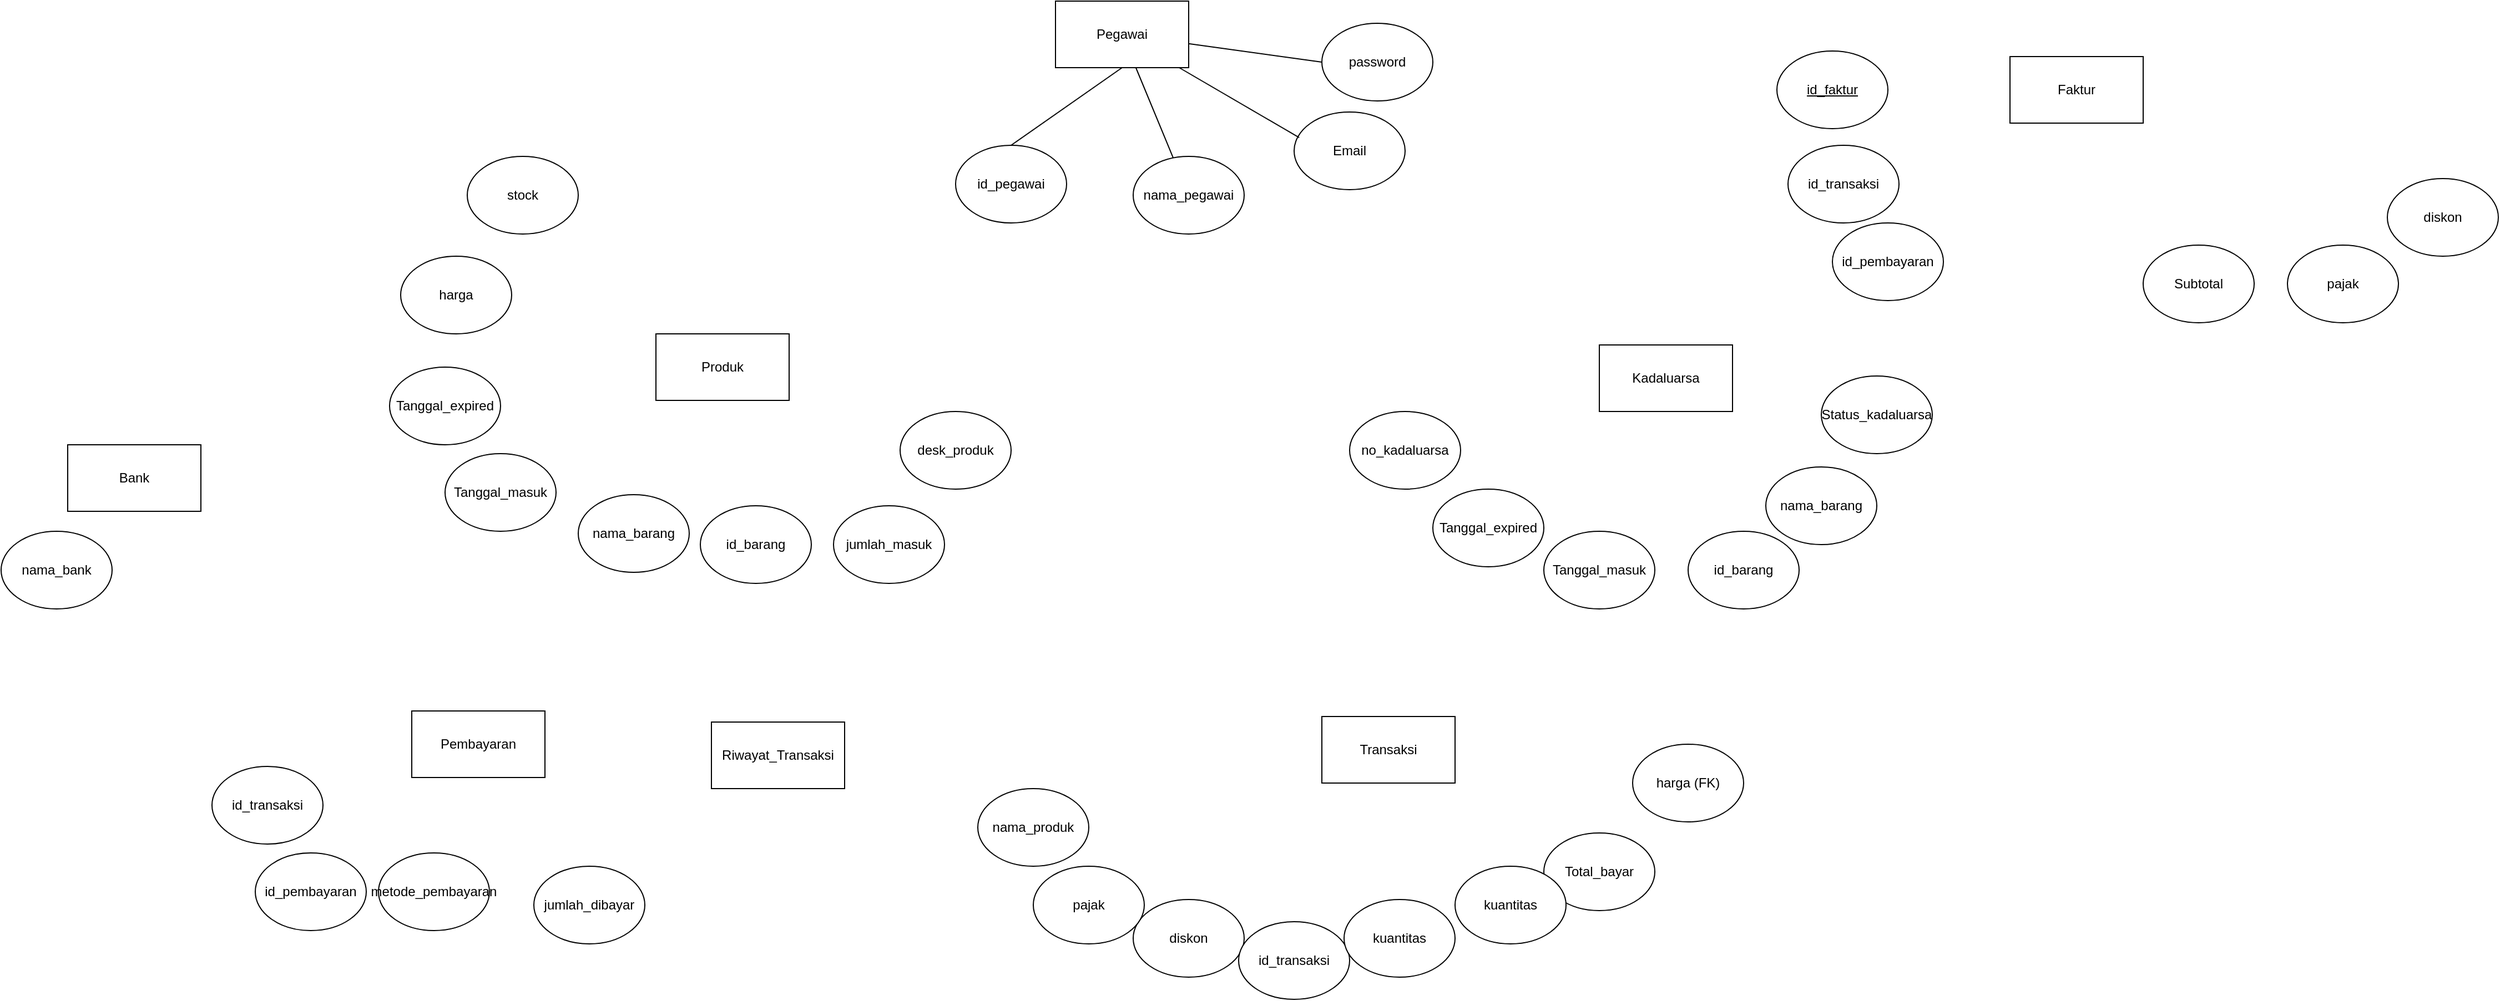 <mxfile version="26.2.3">
  <diagram id="R2lEEEUBdFMjLlhIrx00" name="Page-1">
    <mxGraphModel dx="3833" dy="1629" grid="1" gridSize="10" guides="1" tooltips="1" connect="1" arrows="1" fold="1" page="1" pageScale="1" pageWidth="850" pageHeight="1100" math="0" shadow="0" extFonts="Permanent Marker^https://fonts.googleapis.com/css?family=Permanent+Marker">
      <root>
        <mxCell id="0" />
        <mxCell id="1" parent="0" />
        <mxCell id="TFdZS5BLXt-s6McbEry0-15" style="rounded=0;orthogonalLoop=1;jettySize=auto;html=1;exitX=0.5;exitY=1;exitDx=0;exitDy=0;entryX=0.5;entryY=0;entryDx=0;entryDy=0;endArrow=none;startFill=0;" edge="1" parent="1" source="TFdZS5BLXt-s6McbEry0-1" target="TFdZS5BLXt-s6McbEry0-10">
          <mxGeometry relative="1" as="geometry" />
        </mxCell>
        <mxCell id="TFdZS5BLXt-s6McbEry0-16" style="rounded=0;orthogonalLoop=1;jettySize=auto;html=1;endArrow=none;startFill=0;" edge="1" parent="1" source="TFdZS5BLXt-s6McbEry0-1" target="TFdZS5BLXt-s6McbEry0-9">
          <mxGeometry relative="1" as="geometry" />
        </mxCell>
        <mxCell id="TFdZS5BLXt-s6McbEry0-17" style="rounded=0;orthogonalLoop=1;jettySize=auto;html=1;entryX=0;entryY=0.5;entryDx=0;entryDy=0;endArrow=none;startFill=0;" edge="1" parent="1" source="TFdZS5BLXt-s6McbEry0-1" target="TFdZS5BLXt-s6McbEry0-12">
          <mxGeometry relative="1" as="geometry" />
        </mxCell>
        <mxCell id="TFdZS5BLXt-s6McbEry0-1" value="Pegawai" style="rounded=0;whiteSpace=wrap;html=1;" vertex="1" parent="1">
          <mxGeometry x="180" y="10" width="120" height="60" as="geometry" />
        </mxCell>
        <mxCell id="TFdZS5BLXt-s6McbEry0-4" value="Kadaluarsa" style="rounded=0;whiteSpace=wrap;html=1;" vertex="1" parent="1">
          <mxGeometry x="670" y="320" width="120" height="60" as="geometry" />
        </mxCell>
        <mxCell id="TFdZS5BLXt-s6McbEry0-5" value="Transaksi" style="rounded=0;whiteSpace=wrap;html=1;" vertex="1" parent="1">
          <mxGeometry x="420" y="655" width="120" height="60" as="geometry" />
        </mxCell>
        <mxCell id="TFdZS5BLXt-s6McbEry0-6" value="Produk" style="rounded=0;whiteSpace=wrap;html=1;" vertex="1" parent="1">
          <mxGeometry x="-180" y="310" width="120" height="60" as="geometry" />
        </mxCell>
        <mxCell id="TFdZS5BLXt-s6McbEry0-8" value="Riwayat_Transaksi" style="rounded=0;whiteSpace=wrap;html=1;" vertex="1" parent="1">
          <mxGeometry x="-130" y="660" width="120" height="60" as="geometry" />
        </mxCell>
        <mxCell id="TFdZS5BLXt-s6McbEry0-9" value="nama_pegawai" style="ellipse;whiteSpace=wrap;html=1;" vertex="1" parent="1">
          <mxGeometry x="250" y="150" width="100" height="70" as="geometry" />
        </mxCell>
        <mxCell id="TFdZS5BLXt-s6McbEry0-10" value="id_pegawai" style="ellipse;whiteSpace=wrap;html=1;" vertex="1" parent="1">
          <mxGeometry x="90" y="140" width="100" height="70" as="geometry" />
        </mxCell>
        <mxCell id="TFdZS5BLXt-s6McbEry0-11" value="Email" style="ellipse;whiteSpace=wrap;html=1;" vertex="1" parent="1">
          <mxGeometry x="395" y="110" width="100" height="70" as="geometry" />
        </mxCell>
        <mxCell id="TFdZS5BLXt-s6McbEry0-12" value="password" style="ellipse;whiteSpace=wrap;html=1;" vertex="1" parent="1">
          <mxGeometry x="420" y="30" width="100" height="70" as="geometry" />
        </mxCell>
        <mxCell id="TFdZS5BLXt-s6McbEry0-13" value="Faktur" style="rounded=0;whiteSpace=wrap;html=1;" vertex="1" parent="1">
          <mxGeometry x="1040" y="60" width="120" height="60" as="geometry" />
        </mxCell>
        <mxCell id="TFdZS5BLXt-s6McbEry0-19" style="rounded=0;orthogonalLoop=1;jettySize=auto;html=1;entryX=0.046;entryY=0.329;entryDx=0;entryDy=0;entryPerimeter=0;endArrow=none;startFill=0;" edge="1" parent="1" source="TFdZS5BLXt-s6McbEry0-1" target="TFdZS5BLXt-s6McbEry0-11">
          <mxGeometry relative="1" as="geometry" />
        </mxCell>
        <mxCell id="TFdZS5BLXt-s6McbEry0-21" value="id_transaksi" style="ellipse;whiteSpace=wrap;html=1;" vertex="1" parent="1">
          <mxGeometry x="840" y="140" width="100" height="70" as="geometry" />
        </mxCell>
        <mxCell id="TFdZS5BLXt-s6McbEry0-22" value="nama_produk" style="ellipse;whiteSpace=wrap;html=1;" vertex="1" parent="1">
          <mxGeometry x="110" y="720" width="100" height="70" as="geometry" />
        </mxCell>
        <mxCell id="TFdZS5BLXt-s6McbEry0-24" value="id_barang" style="ellipse;whiteSpace=wrap;html=1;" vertex="1" parent="1">
          <mxGeometry x="-140" y="465" width="100" height="70" as="geometry" />
        </mxCell>
        <mxCell id="TFdZS5BLXt-s6McbEry0-31" value="diskon" style="ellipse;whiteSpace=wrap;html=1;" vertex="1" parent="1">
          <mxGeometry x="250" y="820" width="100" height="70" as="geometry" />
        </mxCell>
        <mxCell id="TFdZS5BLXt-s6McbEry0-32" value="pajak" style="ellipse;whiteSpace=wrap;html=1;" vertex="1" parent="1">
          <mxGeometry x="160" y="790" width="100" height="70" as="geometry" />
        </mxCell>
        <mxCell id="TFdZS5BLXt-s6McbEry0-33" value="id_transaksi" style="ellipse;whiteSpace=wrap;html=1;" vertex="1" parent="1">
          <mxGeometry x="345" y="840" width="100" height="70" as="geometry" />
        </mxCell>
        <mxCell id="TFdZS5BLXt-s6McbEry0-34" value="Total_bayar" style="ellipse;whiteSpace=wrap;html=1;" vertex="1" parent="1">
          <mxGeometry x="620" y="760" width="100" height="70" as="geometry" />
        </mxCell>
        <mxCell id="TFdZS5BLXt-s6McbEry0-36" value="nama_barang" style="ellipse;whiteSpace=wrap;html=1;" vertex="1" parent="1">
          <mxGeometry x="-250" y="455" width="100" height="70" as="geometry" />
        </mxCell>
        <mxCell id="TFdZS5BLXt-s6McbEry0-37" value="jumlah_masuk" style="ellipse;whiteSpace=wrap;html=1;" vertex="1" parent="1">
          <mxGeometry x="-20" y="465" width="100" height="70" as="geometry" />
        </mxCell>
        <mxCell id="TFdZS5BLXt-s6McbEry0-38" value="Tanggal_masuk" style="ellipse;whiteSpace=wrap;html=1;" vertex="1" parent="1">
          <mxGeometry x="-370" y="418" width="100" height="70" as="geometry" />
        </mxCell>
        <mxCell id="TFdZS5BLXt-s6McbEry0-42" value="kuantitas" style="ellipse;whiteSpace=wrap;html=1;" vertex="1" parent="1">
          <mxGeometry x="440" y="820" width="100" height="70" as="geometry" />
        </mxCell>
        <mxCell id="TFdZS5BLXt-s6McbEry0-43" value="Tanggal_expired" style="ellipse;whiteSpace=wrap;html=1;" vertex="1" parent="1">
          <mxGeometry x="-420" y="340" width="100" height="70" as="geometry" />
        </mxCell>
        <mxCell id="TFdZS5BLXt-s6McbEry0-44" value="desk_produk" style="ellipse;whiteSpace=wrap;html=1;" vertex="1" parent="1">
          <mxGeometry x="40" y="380" width="100" height="70" as="geometry" />
        </mxCell>
        <mxCell id="TFdZS5BLXt-s6McbEry0-45" value="harga" style="ellipse;whiteSpace=wrap;html=1;" vertex="1" parent="1">
          <mxGeometry x="-410" y="240" width="100" height="70" as="geometry" />
        </mxCell>
        <mxCell id="TFdZS5BLXt-s6McbEry0-46" value="stock" style="ellipse;whiteSpace=wrap;html=1;" vertex="1" parent="1">
          <mxGeometry x="-350" y="150" width="100" height="70" as="geometry" />
        </mxCell>
        <mxCell id="TFdZS5BLXt-s6McbEry0-48" value="kuantitas" style="ellipse;whiteSpace=wrap;html=1;" vertex="1" parent="1">
          <mxGeometry x="540" y="790" width="100" height="70" as="geometry" />
        </mxCell>
        <mxCell id="TFdZS5BLXt-s6McbEry0-49" value="harga (FK)" style="ellipse;whiteSpace=wrap;html=1;" vertex="1" parent="1">
          <mxGeometry x="700" y="680" width="100" height="70" as="geometry" />
        </mxCell>
        <mxCell id="TFdZS5BLXt-s6McbEry0-51" value="Pembayaran" style="rounded=0;whiteSpace=wrap;html=1;" vertex="1" parent="1">
          <mxGeometry x="-400" y="650" width="120" height="60" as="geometry" />
        </mxCell>
        <mxCell id="TFdZS5BLXt-s6McbEry0-52" value="id_pembayaran" style="ellipse;whiteSpace=wrap;html=1;" vertex="1" parent="1">
          <mxGeometry x="-541" y="778" width="100" height="70" as="geometry" />
        </mxCell>
        <mxCell id="TFdZS5BLXt-s6McbEry0-53" value="metode_pembayaran" style="ellipse;whiteSpace=wrap;html=1;" vertex="1" parent="1">
          <mxGeometry x="-430" y="778" width="100" height="70" as="geometry" />
        </mxCell>
        <mxCell id="TFdZS5BLXt-s6McbEry0-55" value="id_transaksi" style="ellipse;whiteSpace=wrap;html=1;" vertex="1" parent="1">
          <mxGeometry x="-580" y="700" width="100" height="70" as="geometry" />
        </mxCell>
        <mxCell id="TFdZS5BLXt-s6McbEry0-57" value="nama_bank" style="ellipse;whiteSpace=wrap;html=1;" vertex="1" parent="1">
          <mxGeometry x="-770" y="488" width="100" height="70" as="geometry" />
        </mxCell>
        <mxCell id="TFdZS5BLXt-s6McbEry0-58" value="jumlah_dibayar" style="ellipse;whiteSpace=wrap;html=1;" vertex="1" parent="1">
          <mxGeometry x="-290" y="790" width="100" height="70" as="geometry" />
        </mxCell>
        <mxCell id="TFdZS5BLXt-s6McbEry0-59" value="Tanggal_expired" style="ellipse;whiteSpace=wrap;html=1;" vertex="1" parent="1">
          <mxGeometry x="520" y="450" width="100" height="70" as="geometry" />
        </mxCell>
        <mxCell id="TFdZS5BLXt-s6McbEry0-61" value="no_kadaluarsa" style="ellipse;whiteSpace=wrap;html=1;" vertex="1" parent="1">
          <mxGeometry x="445" y="380" width="100" height="70" as="geometry" />
        </mxCell>
        <mxCell id="TFdZS5BLXt-s6McbEry0-62" value="nama_barang" style="ellipse;whiteSpace=wrap;html=1;" vertex="1" parent="1">
          <mxGeometry x="820" y="430" width="100" height="70" as="geometry" />
        </mxCell>
        <mxCell id="TFdZS5BLXt-s6McbEry0-63" value="Tanggal_masuk" style="ellipse;whiteSpace=wrap;html=1;" vertex="1" parent="1">
          <mxGeometry x="620" y="488" width="100" height="70" as="geometry" />
        </mxCell>
        <mxCell id="TFdZS5BLXt-s6McbEry0-65" value="id_barang" style="ellipse;whiteSpace=wrap;html=1;" vertex="1" parent="1">
          <mxGeometry x="750" y="488" width="100" height="70" as="geometry" />
        </mxCell>
        <mxCell id="TFdZS5BLXt-s6McbEry0-66" value="Bank" style="rounded=0;whiteSpace=wrap;html=1;" vertex="1" parent="1">
          <mxGeometry x="-710" y="410" width="120" height="60" as="geometry" />
        </mxCell>
        <mxCell id="TFdZS5BLXt-s6McbEry0-68" value="diskon" style="ellipse;whiteSpace=wrap;html=1;" vertex="1" parent="1">
          <mxGeometry x="1380" y="170" width="100" height="70" as="geometry" />
        </mxCell>
        <mxCell id="TFdZS5BLXt-s6McbEry0-69" value="pajak" style="ellipse;whiteSpace=wrap;html=1;" vertex="1" parent="1">
          <mxGeometry x="1290" y="230" width="100" height="70" as="geometry" />
        </mxCell>
        <mxCell id="TFdZS5BLXt-s6McbEry0-70" value="&lt;u&gt;id_faktur&lt;/u&gt;" style="ellipse;whiteSpace=wrap;html=1;" vertex="1" parent="1">
          <mxGeometry x="830" y="55" width="100" height="70" as="geometry" />
        </mxCell>
        <mxCell id="TFdZS5BLXt-s6McbEry0-71" value="id_pembayaran" style="ellipse;whiteSpace=wrap;html=1;" vertex="1" parent="1">
          <mxGeometry x="880" y="210" width="100" height="70" as="geometry" />
        </mxCell>
        <mxCell id="TFdZS5BLXt-s6McbEry0-73" value="Status_kadaluarsa" style="ellipse;whiteSpace=wrap;html=1;" vertex="1" parent="1">
          <mxGeometry x="870" y="348" width="100" height="70" as="geometry" />
        </mxCell>
        <mxCell id="TFdZS5BLXt-s6McbEry0-74" value="Subtotal" style="ellipse;whiteSpace=wrap;html=1;" vertex="1" parent="1">
          <mxGeometry x="1160" y="230" width="100" height="70" as="geometry" />
        </mxCell>
      </root>
    </mxGraphModel>
  </diagram>
</mxfile>
